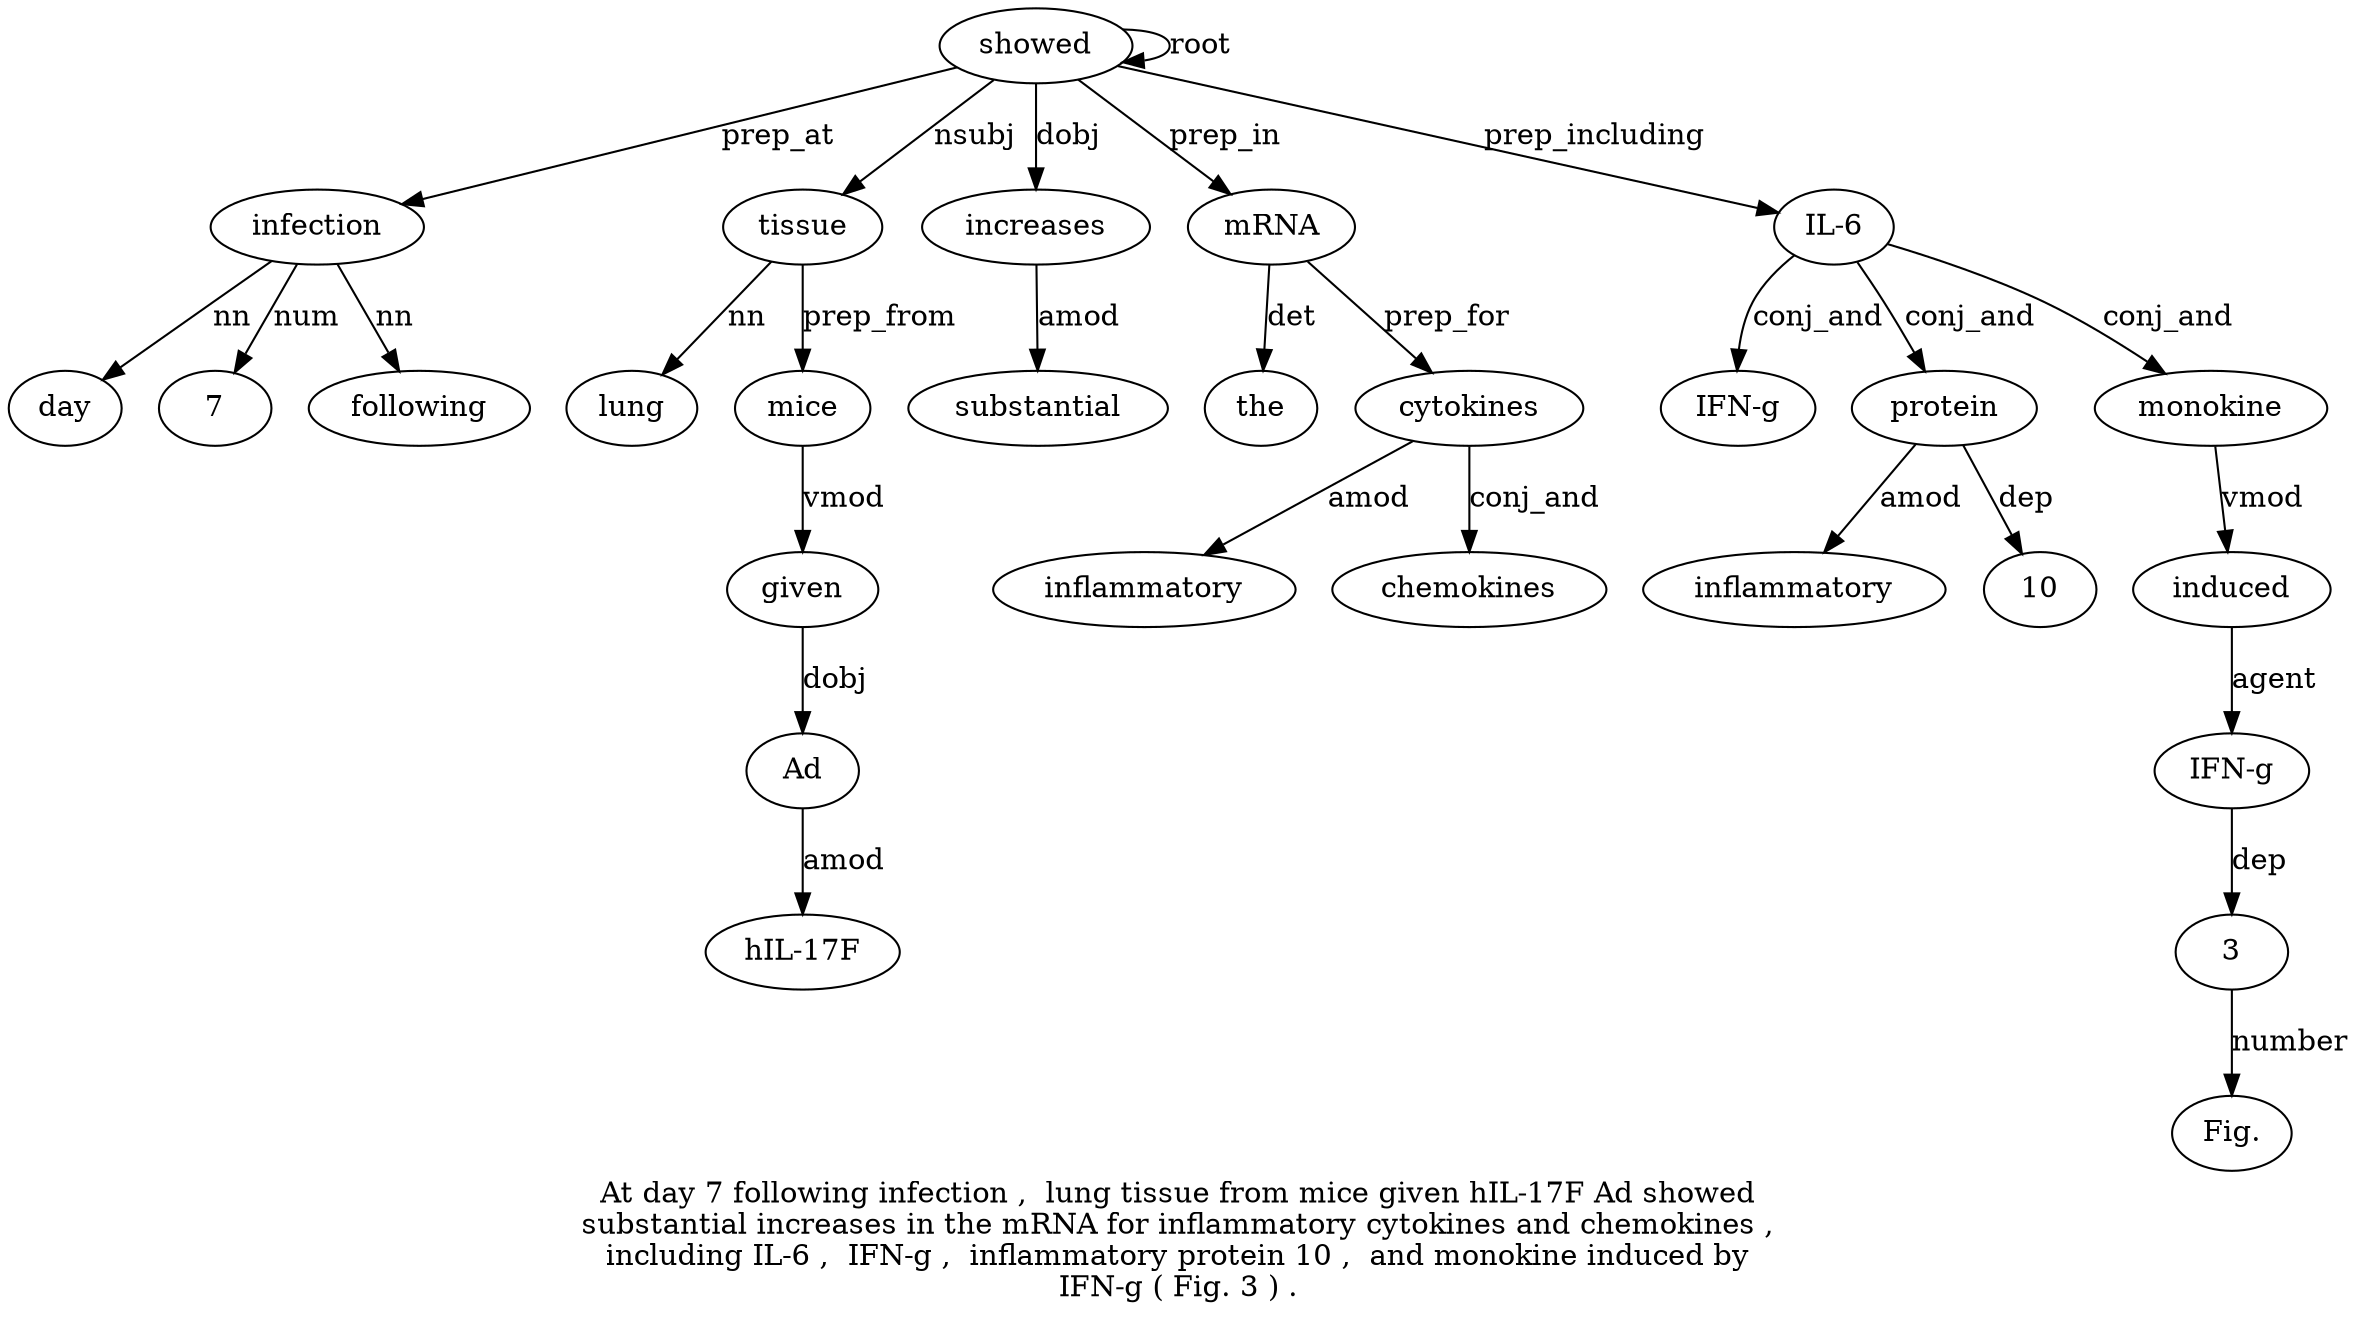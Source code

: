 digraph "At day 7 following infection ,  lung tissue from mice given hIL-17F Ad showed substantial increases in the mRNA for inflammatory cytokines and chemokines ,  including IL-6 ,  IFN-g ,  inflammatory protein 10 ,  and monokine induced by IFN-g ( Fig. 3 ) ." {
label="At day 7 following infection ,  lung tissue from mice given hIL-17F Ad showed
substantial increases in the mRNA for inflammatory cytokines and chemokines ,
including IL-6 ,  IFN-g ,  inflammatory protein 10 ,  and monokine induced by
IFN-g ( Fig. 3 ) .";
infection5 [style=filled, fillcolor=white, label=infection];
day2 [style=filled, fillcolor=white, label=day];
infection5 -> day2  [label=nn];
73 [style=filled, fillcolor=white, label=7];
infection5 -> 73  [label=num];
following4 [style=filled, fillcolor=white, label=following];
infection5 -> following4  [label=nn];
showed14 [style=filled, fillcolor=white, label=showed];
showed14 -> infection5  [label=prep_at];
tissue8 [style=filled, fillcolor=white, label=tissue];
lung7 [style=filled, fillcolor=white, label=lung];
tissue8 -> lung7  [label=nn];
showed14 -> tissue8  [label=nsubj];
mice10 [style=filled, fillcolor=white, label=mice];
tissue8 -> mice10  [label=prep_from];
given11 [style=filled, fillcolor=white, label=given];
mice10 -> given11  [label=vmod];
Ad13 [style=filled, fillcolor=white, label=Ad];
"hIL-17F2" [style=filled, fillcolor=white, label="hIL-17F"];
Ad13 -> "hIL-17F2"  [label=amod];
given11 -> Ad13  [label=dobj];
showed14 -> showed14  [label=root];
increases16 [style=filled, fillcolor=white, label=increases];
substantial15 [style=filled, fillcolor=white, label=substantial];
increases16 -> substantial15  [label=amod];
showed14 -> increases16  [label=dobj];
mRNA19 [style=filled, fillcolor=white, label=mRNA];
the18 [style=filled, fillcolor=white, label=the];
mRNA19 -> the18  [label=det];
showed14 -> mRNA19  [label=prep_in];
cytokines22 [style=filled, fillcolor=white, label=cytokines];
inflammatory21 [style=filled, fillcolor=white, label=inflammatory];
cytokines22 -> inflammatory21  [label=amod];
mRNA19 -> cytokines22  [label=prep_for];
chemokines24 [style=filled, fillcolor=white, label=chemokines];
cytokines22 -> chemokines24  [label=conj_and];
"IL-627" [style=filled, fillcolor=white, label="IL-6"];
showed14 -> "IL-627"  [label=prep_including];
"IFN-g29" [style=filled, fillcolor=white, label="IFN-g"];
"IL-627" -> "IFN-g29"  [label=conj_and];
protein32 [style=filled, fillcolor=white, label=protein];
inflammatory31 [style=filled, fillcolor=white, label=inflammatory];
protein32 -> inflammatory31  [label=amod];
"IL-627" -> protein32  [label=conj_and];
1033 [style=filled, fillcolor=white, label=10];
protein32 -> 1033  [label=dep];
monokine36 [style=filled, fillcolor=white, label=monokine];
"IL-627" -> monokine36  [label=conj_and];
induced37 [style=filled, fillcolor=white, label=induced];
monokine36 -> induced37  [label=vmod];
"IFN-g39" [style=filled, fillcolor=white, label="IFN-g"];
induced37 -> "IFN-g39"  [label=agent];
342 [style=filled, fillcolor=white, label=3];
"Fig.41" [style=filled, fillcolor=white, label="Fig."];
342 -> "Fig.41"  [label=number];
"IFN-g39" -> 342  [label=dep];
}
